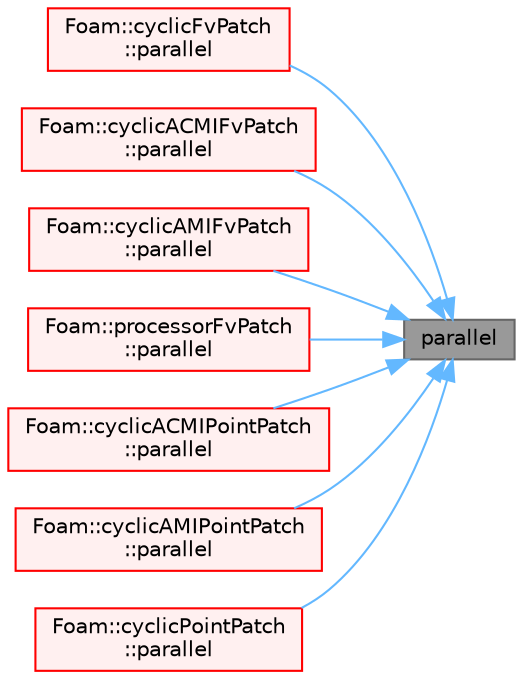 digraph "parallel"
{
 // LATEX_PDF_SIZE
  bgcolor="transparent";
  edge [fontname=Helvetica,fontsize=10,labelfontname=Helvetica,labelfontsize=10];
  node [fontname=Helvetica,fontsize=10,shape=box,height=0.2,width=0.4];
  rankdir="RL";
  Node1 [id="Node000001",label="parallel",height=0.2,width=0.4,color="gray40", fillcolor="grey60", style="filled", fontcolor="black",tooltip=" "];
  Node1 -> Node2 [id="edge1_Node000001_Node000002",dir="back",color="steelblue1",style="solid",tooltip=" "];
  Node2 [id="Node000002",label="Foam::cyclicFvPatch\l::parallel",height=0.2,width=0.4,color="red", fillcolor="#FFF0F0", style="filled",URL="$classFoam_1_1cyclicFvPatch.html#a6f2ad23016ecf05385032d2ea2fea27d",tooltip=" "];
  Node1 -> Node4 [id="edge2_Node000001_Node000004",dir="back",color="steelblue1",style="solid",tooltip=" "];
  Node4 [id="Node000004",label="Foam::cyclicACMIFvPatch\l::parallel",height=0.2,width=0.4,color="red", fillcolor="#FFF0F0", style="filled",URL="$classFoam_1_1cyclicACMIFvPatch.html#a6f2ad23016ecf05385032d2ea2fea27d",tooltip=" "];
  Node1 -> Node6 [id="edge3_Node000001_Node000006",dir="back",color="steelblue1",style="solid",tooltip=" "];
  Node6 [id="Node000006",label="Foam::cyclicAMIFvPatch\l::parallel",height=0.2,width=0.4,color="red", fillcolor="#FFF0F0", style="filled",URL="$classFoam_1_1cyclicAMIFvPatch.html#a6f2ad23016ecf05385032d2ea2fea27d",tooltip=" "];
  Node1 -> Node8 [id="edge4_Node000001_Node000008",dir="back",color="steelblue1",style="solid",tooltip=" "];
  Node8 [id="Node000008",label="Foam::processorFvPatch\l::parallel",height=0.2,width=0.4,color="red", fillcolor="#FFF0F0", style="filled",URL="$classFoam_1_1processorFvPatch.html#a6f2ad23016ecf05385032d2ea2fea27d",tooltip=" "];
  Node1 -> Node10 [id="edge5_Node000001_Node000010",dir="back",color="steelblue1",style="solid",tooltip=" "];
  Node10 [id="Node000010",label="Foam::cyclicACMIPointPatch\l::parallel",height=0.2,width=0.4,color="red", fillcolor="#FFF0F0", style="filled",URL="$classFoam_1_1cyclicACMIPointPatch.html#a43c63a53e603cc6b858e46a01e6213d4",tooltip=" "];
  Node1 -> Node12 [id="edge6_Node000001_Node000012",dir="back",color="steelblue1",style="solid",tooltip=" "];
  Node12 [id="Node000012",label="Foam::cyclicAMIPointPatch\l::parallel",height=0.2,width=0.4,color="red", fillcolor="#FFF0F0", style="filled",URL="$classFoam_1_1cyclicAMIPointPatch.html#a43c63a53e603cc6b858e46a01e6213d4",tooltip=" "];
  Node1 -> Node14 [id="edge7_Node000001_Node000014",dir="back",color="steelblue1",style="solid",tooltip=" "];
  Node14 [id="Node000014",label="Foam::cyclicPointPatch\l::parallel",height=0.2,width=0.4,color="red", fillcolor="#FFF0F0", style="filled",URL="$classFoam_1_1cyclicPointPatch.html#a43c63a53e603cc6b858e46a01e6213d4",tooltip=" "];
}

